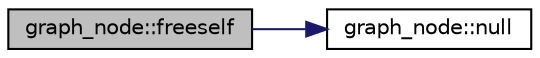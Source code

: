 digraph "graph_node::freeself"
{
  edge [fontname="Helvetica",fontsize="10",labelfontname="Helvetica",labelfontsize="10"];
  node [fontname="Helvetica",fontsize="10",shape=record];
  rankdir="LR";
  Node215 [label="graph_node::freeself",height=0.2,width=0.4,color="black", fillcolor="grey75", style="filled", fontcolor="black"];
  Node215 -> Node216 [color="midnightblue",fontsize="10",style="solid",fontname="Helvetica"];
  Node216 [label="graph_node::null",height=0.2,width=0.4,color="black", fillcolor="white", style="filled",URL="$d6/d21/classgraph__node.html#a1c367f072f259d75c5debb41011e7328"];
}
